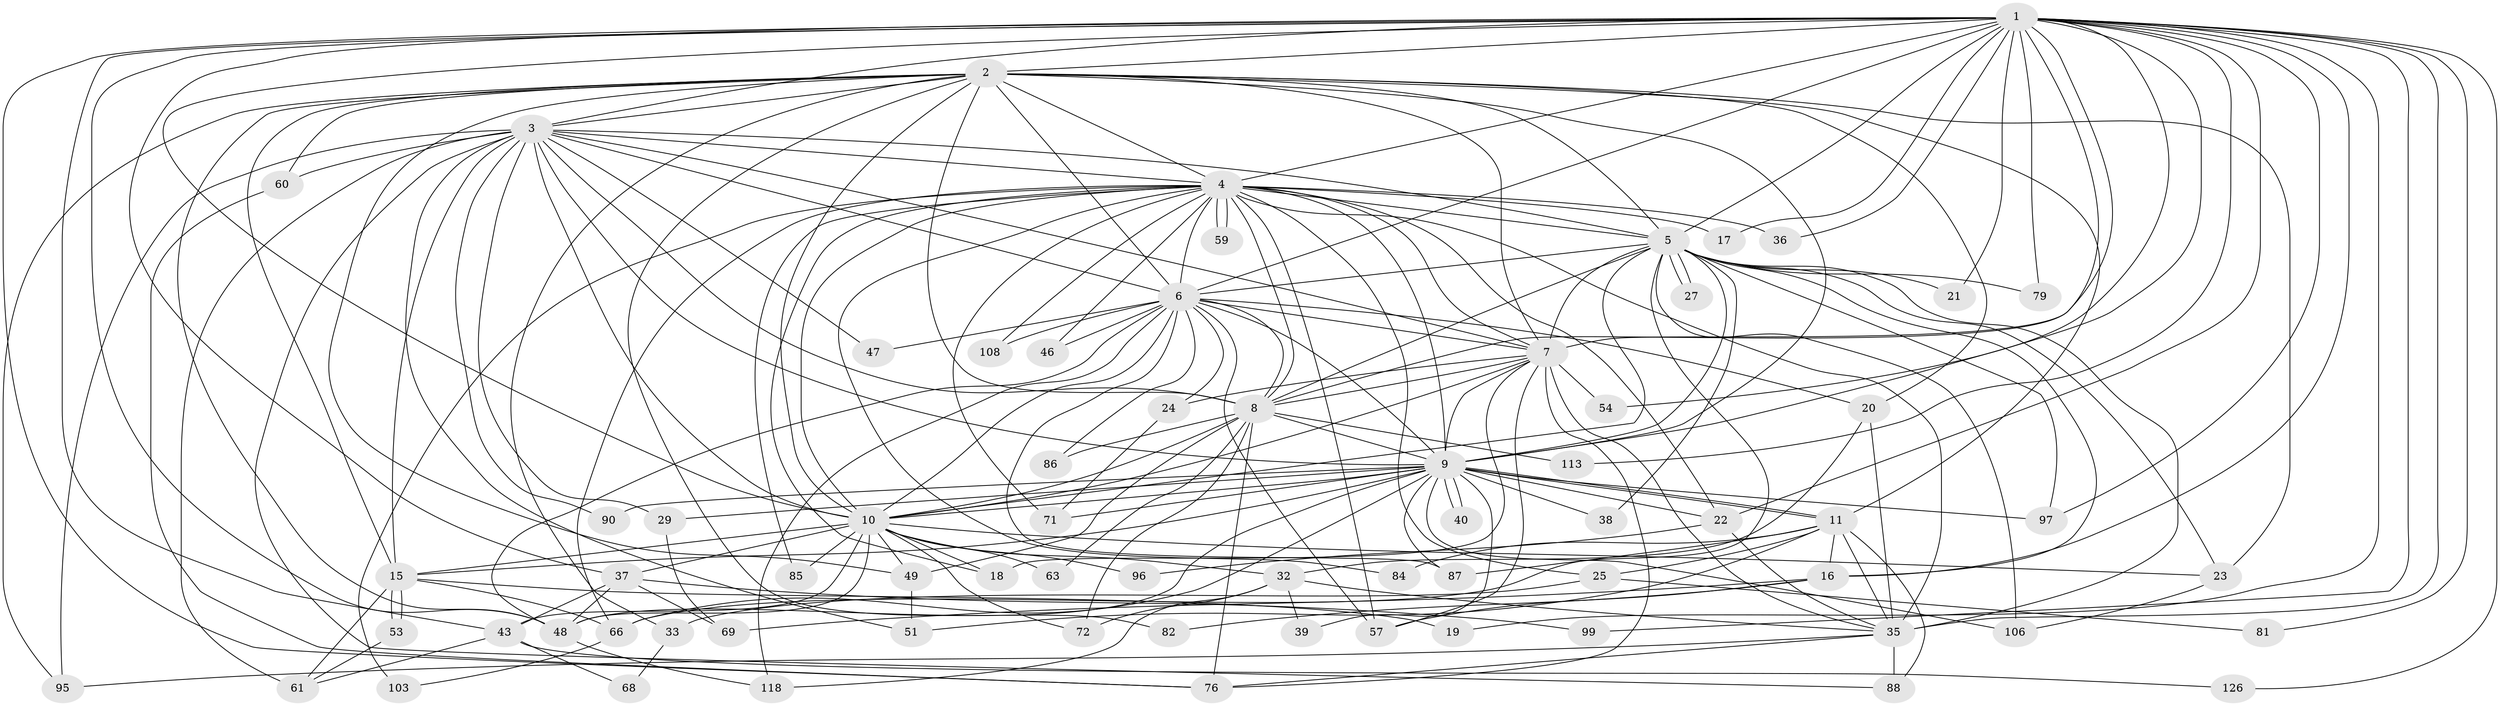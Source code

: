 // original degree distribution, {30: 0.007142857142857143, 22: 0.007142857142857143, 19: 0.007142857142857143, 27: 0.007142857142857143, 23: 0.007142857142857143, 20: 0.014285714285714285, 17: 0.007142857142857143, 34: 0.007142857142857143, 26: 0.007142857142857143, 7: 0.04285714285714286, 3: 0.2571428571428571, 9: 0.007142857142857143, 6: 0.014285714285714285, 2: 0.5142857142857142, 4: 0.05714285714285714, 5: 0.03571428571428571}
// Generated by graph-tools (version 1.1) at 2025/13/03/09/25 04:13:49]
// undirected, 70 vertices, 203 edges
graph export_dot {
graph [start="1"]
  node [color=gray90,style=filled];
  1;
  2 [super="+31"];
  3;
  4;
  5 [super="+13"];
  6;
  7 [super="+100+104"];
  8;
  9 [super="+110+120+122+26+14+64+28+89"];
  10 [super="+73+83+119+134+117+42+44+75+62+77+34+41"];
  11 [super="+92+12"];
  15;
  16 [super="+98+74"];
  17;
  18 [super="+67"];
  19;
  20;
  21;
  22 [super="+55"];
  23 [super="+58"];
  24;
  25;
  27;
  29;
  32 [super="+107"];
  33;
  35 [super="+52+56+102+45+105"];
  36;
  37 [super="+78"];
  38;
  39;
  40;
  43;
  46;
  47;
  48 [super="+94+80"];
  49 [super="+50"];
  51 [super="+111"];
  53;
  54;
  57 [super="+114"];
  59;
  60;
  61 [super="+65"];
  63;
  66 [super="+112+136"];
  68;
  69 [super="+93"];
  71 [super="+115"];
  72 [super="+123"];
  76 [super="+131+139"];
  79;
  81;
  82;
  84;
  85;
  86;
  87 [super="+127"];
  88 [super="+129"];
  90;
  95;
  96;
  97 [super="+140"];
  99;
  103;
  106;
  108;
  113;
  118 [super="+121"];
  126;
  1 -- 2;
  1 -- 3;
  1 -- 4;
  1 -- 5;
  1 -- 6;
  1 -- 7 [weight=2];
  1 -- 8;
  1 -- 9;
  1 -- 10 [weight=3];
  1 -- 16;
  1 -- 17;
  1 -- 19;
  1 -- 21;
  1 -- 22;
  1 -- 35;
  1 -- 36;
  1 -- 37;
  1 -- 43;
  1 -- 54;
  1 -- 79;
  1 -- 81;
  1 -- 97;
  1 -- 99;
  1 -- 113;
  1 -- 126;
  1 -- 76;
  1 -- 48;
  2 -- 3;
  2 -- 4;
  2 -- 5;
  2 -- 6;
  2 -- 7;
  2 -- 8;
  2 -- 9 [weight=3];
  2 -- 10 [weight=2];
  2 -- 15;
  2 -- 20;
  2 -- 33;
  2 -- 48;
  2 -- 49;
  2 -- 60;
  2 -- 82;
  2 -- 95;
  2 -- 23;
  2 -- 11;
  3 -- 4;
  3 -- 5;
  3 -- 6;
  3 -- 7;
  3 -- 8;
  3 -- 9;
  3 -- 10 [weight=2];
  3 -- 15;
  3 -- 29;
  3 -- 47;
  3 -- 51;
  3 -- 60;
  3 -- 90;
  3 -- 95;
  3 -- 61;
  3 -- 88;
  4 -- 5;
  4 -- 6;
  4 -- 7;
  4 -- 8;
  4 -- 9 [weight=2];
  4 -- 10 [weight=2];
  4 -- 17;
  4 -- 18;
  4 -- 22;
  4 -- 25;
  4 -- 36;
  4 -- 46;
  4 -- 59;
  4 -- 59;
  4 -- 71;
  4 -- 84;
  4 -- 85;
  4 -- 103;
  4 -- 108;
  4 -- 66;
  4 -- 57;
  4 -- 35;
  5 -- 6;
  5 -- 7;
  5 -- 8 [weight=2];
  5 -- 9 [weight=3];
  5 -- 10 [weight=3];
  5 -- 16;
  5 -- 21;
  5 -- 23;
  5 -- 27;
  5 -- 27;
  5 -- 38;
  5 -- 66 [weight=2];
  5 -- 79;
  5 -- 106;
  5 -- 97;
  5 -- 35 [weight=3];
  6 -- 7;
  6 -- 8;
  6 -- 9;
  6 -- 10 [weight=2];
  6 -- 20;
  6 -- 24;
  6 -- 46;
  6 -- 47;
  6 -- 48;
  6 -- 57;
  6 -- 86;
  6 -- 87;
  6 -- 108;
  6 -- 118;
  7 -- 8;
  7 -- 9 [weight=3];
  7 -- 10;
  7 -- 24;
  7 -- 35;
  7 -- 54;
  7 -- 57;
  7 -- 76;
  7 -- 18;
  8 -- 9 [weight=3];
  8 -- 10 [weight=3];
  8 -- 49;
  8 -- 63;
  8 -- 72;
  8 -- 76;
  8 -- 86;
  8 -- 113;
  9 -- 10;
  9 -- 11 [weight=3];
  9 -- 11;
  9 -- 29;
  9 -- 38;
  9 -- 39;
  9 -- 40;
  9 -- 40;
  9 -- 66 [weight=2];
  9 -- 97;
  9 -- 22;
  9 -- 71;
  9 -- 106;
  9 -- 87;
  9 -- 48 [weight=2];
  9 -- 90;
  9 -- 15;
  10 -- 18;
  10 -- 23;
  10 -- 32;
  10 -- 37 [weight=2];
  10 -- 96;
  10 -- 48;
  10 -- 85;
  10 -- 15;
  10 -- 72;
  10 -- 49 [weight=2];
  10 -- 43 [weight=2];
  10 -- 63;
  11 -- 88;
  11 -- 51;
  11 -- 84;
  11 -- 87;
  11 -- 25;
  11 -- 16;
  11 -- 35;
  15 -- 19;
  15 -- 53;
  15 -- 53;
  15 -- 61;
  15 -- 66;
  16 -- 69;
  16 -- 82;
  16 -- 57;
  20 -- 32;
  20 -- 35;
  22 -- 96;
  22 -- 35;
  23 -- 106;
  24 -- 71;
  25 -- 33;
  25 -- 81;
  29 -- 69;
  32 -- 39;
  32 -- 118;
  32 -- 72;
  32 -- 35;
  33 -- 68;
  35 -- 76;
  35 -- 95;
  35 -- 88;
  37 -- 69;
  37 -- 99;
  37 -- 43;
  37 -- 48;
  43 -- 68;
  43 -- 126;
  43 -- 61;
  48 -- 118;
  49 -- 51;
  53 -- 61;
  60 -- 76;
  66 -- 103;
}
